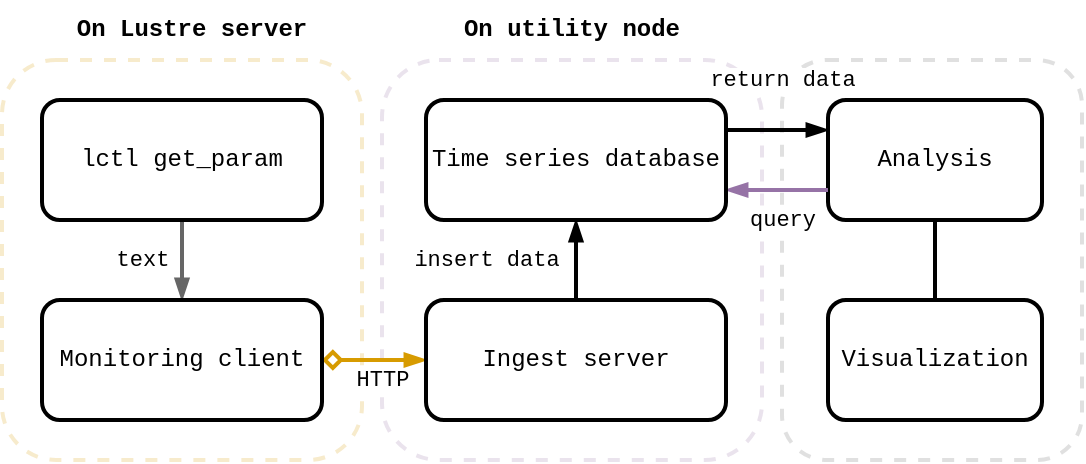 <mxfile version="20.3.0" type="device"><diagram id="nkQReMaoDUXTgwUwm7uC" name="Page-1"><mxGraphModel dx="809" dy="495" grid="1" gridSize="10" guides="1" tooltips="1" connect="1" arrows="1" fold="1" page="1" pageScale="1" pageWidth="583" pageHeight="827" math="0" shadow="0"><root><mxCell id="0"/><mxCell id="1" parent="0"/><mxCell id="Wh_M8n7J2It5prqBckeL-4" value="" style="rounded=1;whiteSpace=wrap;html=1;strokeWidth=2;fontFamily=Courier New;fillColor=none;dashed=1;strokeColor=#9673a6;opacity=20;" parent="1" vertex="1"><mxGeometry x="212" y="170" width="190" height="200" as="geometry"/></mxCell><mxCell id="PYKcylWrf3t0LSj3RDaE-15" value="" style="rounded=1;whiteSpace=wrap;html=1;strokeWidth=2;fontFamily=Courier New;fillColor=none;dashed=1;fontColor=#333333;strokeColor=#666666;opacity=20;" parent="1" vertex="1"><mxGeometry x="412" y="170" width="150" height="200" as="geometry"/></mxCell><mxCell id="PYKcylWrf3t0LSj3RDaE-14" value="" style="rounded=1;whiteSpace=wrap;html=1;strokeWidth=2;fontFamily=Courier New;fillColor=none;dashed=1;strokeColor=#d79b00;opacity=20;" parent="1" vertex="1"><mxGeometry x="22" y="170" width="180" height="200" as="geometry"/></mxCell><mxCell id="PYKcylWrf3t0LSj3RDaE-3" style="edgeStyle=orthogonalEdgeStyle;rounded=0;orthogonalLoop=1;jettySize=auto;html=1;strokeWidth=2;endArrow=blockThin;endFill=1;startArrow=diamond;startFill=0;fontFamily=Courier New;fillColor=#ffe6cc;strokeColor=#d79b00;" parent="1" source="PYKcylWrf3t0LSj3RDaE-1" target="PYKcylWrf3t0LSj3RDaE-2" edge="1"><mxGeometry relative="1" as="geometry"/></mxCell><mxCell id="Wh_M8n7J2It5prqBckeL-16" value="HTTP" style="edgeLabel;html=1;align=center;verticalAlign=middle;resizable=0;points=[];fontFamily=Courier New;" parent="PYKcylWrf3t0LSj3RDaE-3" vertex="1" connectable="0"><mxGeometry x="-0.238" y="-3" relative="1" as="geometry"><mxPoint x="10" y="7" as="offset"/></mxGeometry></mxCell><mxCell id="PYKcylWrf3t0LSj3RDaE-9" style="edgeStyle=orthogonalEdgeStyle;rounded=0;orthogonalLoop=1;jettySize=auto;html=1;strokeWidth=2;startArrow=blockThin;startFill=1;endArrow=none;endFill=0;fontFamily=Courier New;fillColor=#f5f5f5;strokeColor=#666666;" parent="1" source="PYKcylWrf3t0LSj3RDaE-1" target="PYKcylWrf3t0LSj3RDaE-8" edge="1"><mxGeometry relative="1" as="geometry"/></mxCell><mxCell id="Wh_M8n7J2It5prqBckeL-15" value="text" style="edgeLabel;html=1;align=center;verticalAlign=middle;resizable=0;points=[];fontFamily=Courier New;" parent="PYKcylWrf3t0LSj3RDaE-9" vertex="1" connectable="0"><mxGeometry x="0.164" relative="1" as="geometry"><mxPoint x="-20" y="3" as="offset"/></mxGeometry></mxCell><mxCell id="PYKcylWrf3t0LSj3RDaE-1" value="Monitoring client" style="rounded=1;whiteSpace=wrap;html=1;strokeWidth=2;fontFamily=Courier New;" parent="1" vertex="1"><mxGeometry x="42" y="290" width="140" height="60" as="geometry"/></mxCell><mxCell id="Wh_M8n7J2It5prqBckeL-18" value="" style="edgeStyle=orthogonalEdgeStyle;curved=1;rounded=0;orthogonalLoop=1;jettySize=auto;html=1;strokeWidth=2;startArrow=none;startFill=0;endArrow=blockThin;endFill=1;fontFamily=Courier New;" parent="1" source="PYKcylWrf3t0LSj3RDaE-2" target="PYKcylWrf3t0LSj3RDaE-4" edge="1"><mxGeometry relative="1" as="geometry"/></mxCell><mxCell id="Wh_M8n7J2It5prqBckeL-19" value="insert data" style="edgeLabel;html=1;align=center;verticalAlign=middle;resizable=0;points=[];fontFamily=Courier New;" parent="Wh_M8n7J2It5prqBckeL-18" vertex="1" connectable="0"><mxGeometry x="-0.283" y="-1" relative="1" as="geometry"><mxPoint x="-46" y="-6" as="offset"/></mxGeometry></mxCell><mxCell id="PYKcylWrf3t0LSj3RDaE-2" value="Ingest server" style="rounded=1;whiteSpace=wrap;html=1;strokeWidth=2;fontFamily=Courier New;" parent="1" vertex="1"><mxGeometry x="234" y="290" width="150" height="60" as="geometry"/></mxCell><mxCell id="PYKcylWrf3t0LSj3RDaE-8" value="lctl get_param" style="rounded=1;whiteSpace=wrap;html=1;strokeWidth=2;fontFamily=Courier New;" parent="1" vertex="1"><mxGeometry x="42" y="190" width="140" height="60" as="geometry"/></mxCell><mxCell id="PYKcylWrf3t0LSj3RDaE-10" value="On Lustre server" style="text;html=1;strokeColor=none;fillColor=none;align=center;verticalAlign=middle;whiteSpace=wrap;rounded=0;strokeWidth=2;fontFamily=Courier New;fontStyle=1" parent="1" vertex="1"><mxGeometry x="22" y="140" width="190" height="30" as="geometry"/></mxCell><mxCell id="PYKcylWrf3t0LSj3RDaE-11" value="On utility node" style="text;html=1;strokeColor=none;fillColor=none;align=center;verticalAlign=middle;whiteSpace=wrap;rounded=0;strokeWidth=2;fontFamily=Courier New;fontStyle=1" parent="1" vertex="1"><mxGeometry x="212" y="140" width="190" height="30" as="geometry"/></mxCell><mxCell id="Wh_M8n7J2It5prqBckeL-7" style="rounded=0;orthogonalLoop=1;jettySize=auto;html=1;exitX=0;exitY=0.25;exitDx=0;exitDy=0;strokeWidth=2;endArrow=none;endFill=0;startArrow=blockThin;startFill=1;fontFamily=Courier New;entryX=1;entryY=0.25;entryDx=0;entryDy=0;" parent="1" source="Wh_M8n7J2It5prqBckeL-3" target="PYKcylWrf3t0LSj3RDaE-4" edge="1"><mxGeometry relative="1" as="geometry"/></mxCell><mxCell id="Wh_M8n7J2It5prqBckeL-14" value="return data" style="edgeLabel;html=1;align=center;verticalAlign=middle;resizable=0;points=[];fontFamily=Courier New;" parent="Wh_M8n7J2It5prqBckeL-7" vertex="1" connectable="0"><mxGeometry x="0.217" relative="1" as="geometry"><mxPoint x="8" y="-25" as="offset"/></mxGeometry></mxCell><mxCell id="Wh_M8n7J2It5prqBckeL-12" style="edgeStyle=orthogonalEdgeStyle;curved=1;rounded=0;orthogonalLoop=1;jettySize=auto;html=1;strokeWidth=2;startArrow=none;startFill=0;endArrow=none;endFill=0;fontFamily=Courier New;" parent="1" source="Wh_M8n7J2It5prqBckeL-3" target="Wh_M8n7J2It5prqBckeL-11" edge="1"><mxGeometry relative="1" as="geometry"/></mxCell><mxCell id="Wh_M8n7J2It5prqBckeL-3" value="Analysis" style="rounded=1;whiteSpace=wrap;html=1;strokeWidth=2;fontFamily=Courier New;" parent="1" vertex="1"><mxGeometry x="435" y="190" width="107" height="60" as="geometry"/></mxCell><mxCell id="Wh_M8n7J2It5prqBckeL-6" style="rounded=0;orthogonalLoop=1;jettySize=auto;html=1;entryX=0;entryY=0.75;entryDx=0;entryDy=0;strokeWidth=2;endArrow=none;endFill=0;startArrow=blockThin;startFill=1;fillColor=#e1d5e7;strokeColor=#9673a6;fontFamily=Courier New;exitX=1;exitY=0.75;exitDx=0;exitDy=0;" parent="1" source="PYKcylWrf3t0LSj3RDaE-4" target="Wh_M8n7J2It5prqBckeL-3" edge="1"><mxGeometry relative="1" as="geometry"><mxPoint x="382" y="240" as="sourcePoint"/></mxGeometry></mxCell><mxCell id="Wh_M8n7J2It5prqBckeL-13" value="query" style="edgeLabel;html=1;align=center;verticalAlign=middle;resizable=0;points=[];fontFamily=Courier New;" parent="Wh_M8n7J2It5prqBckeL-6" vertex="1" connectable="0"><mxGeometry x="-0.137" relative="1" as="geometry"><mxPoint x="6" y="15" as="offset"/></mxGeometry></mxCell><mxCell id="PYKcylWrf3t0LSj3RDaE-4" value="Time series database" style="rounded=1;whiteSpace=wrap;html=1;strokeWidth=2;fontFamily=Courier New;" parent="1" vertex="1"><mxGeometry x="234" y="190" width="150" height="60" as="geometry"/></mxCell><mxCell id="Wh_M8n7J2It5prqBckeL-11" value="Visualization" style="rounded=1;whiteSpace=wrap;html=1;strokeWidth=2;fontFamily=Courier New;" parent="1" vertex="1"><mxGeometry x="435" y="290" width="107" height="60" as="geometry"/></mxCell></root></mxGraphModel></diagram></mxfile>